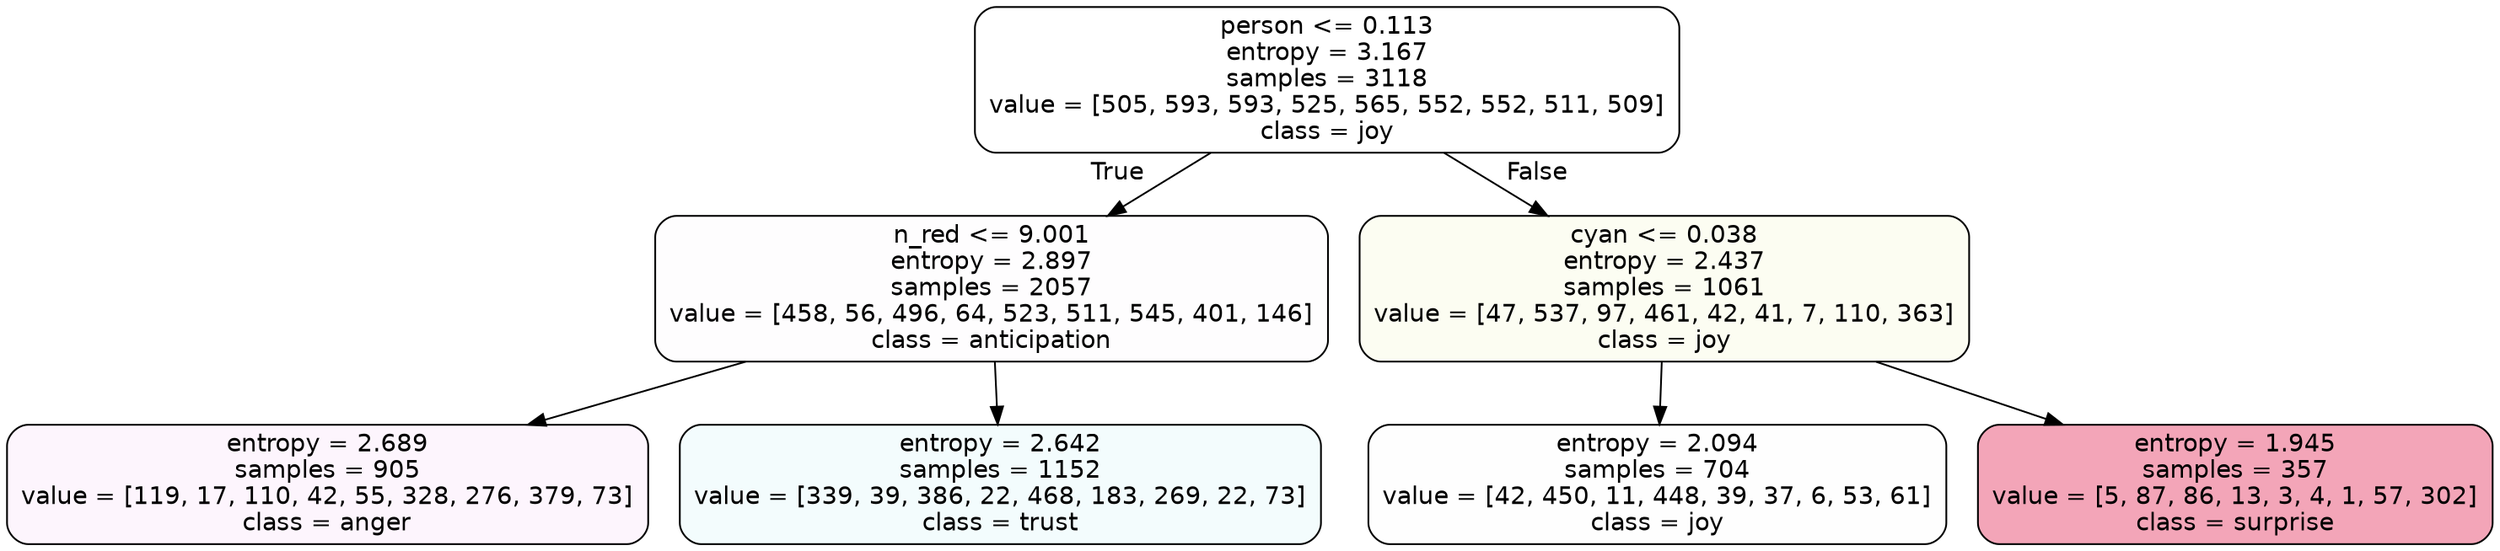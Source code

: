 digraph Tree {
node [shape=box, style="filled, rounded", color="black", fontname=helvetica] ;
edge [fontname=helvetica] ;
0 [label="person <= 0.113\nentropy = 3.167\nsamples = 3118\nvalue = [505, 593, 593, 525, 565, 552, 552, 511, 509]\nclass = joy", fillcolor="#d7e53900"] ;
1 [label="n_red <= 9.001\nentropy = 2.897\nsamples = 2057\nvalue = [458, 56, 496, 64, 523, 511, 545, 401, 146]\nclass = anticipation", fillcolor="#8139e502"] ;
0 -> 1 [labeldistance=2.5, labelangle=45, headlabel="True"] ;
2 [label="entropy = 2.689\nsamples = 905\nvalue = [119, 17, 110, 42, 55, 328, 276, 379, 73]\nclass = anger", fillcolor="#e539d70c"] ;
1 -> 2 ;
3 [label="entropy = 2.642\nsamples = 1152\nvalue = [339, 39, 386, 22, 468, 183, 269, 22, 73]\nclass = trust", fillcolor="#39d7e50f"] ;
1 -> 3 ;
4 [label="cyan <= 0.038\nentropy = 2.437\nsamples = 1061\nvalue = [47, 537, 97, 461, 42, 41, 7, 110, 363]\nclass = joy", fillcolor="#d7e53910"] ;
0 -> 4 [labeldistance=2.5, labelangle=-45, headlabel="False"] ;
5 [label="entropy = 2.094\nsamples = 704\nvalue = [42, 450, 11, 448, 39, 37, 6, 53, 61]\nclass = joy", fillcolor="#d7e53901"] ;
4 -> 5 ;
6 [label="entropy = 1.945\nsamples = 357\nvalue = [5, 87, 86, 13, 3, 4, 1, 57, 302]\nclass = surprise", fillcolor="#e5396474"] ;
4 -> 6 ;
}